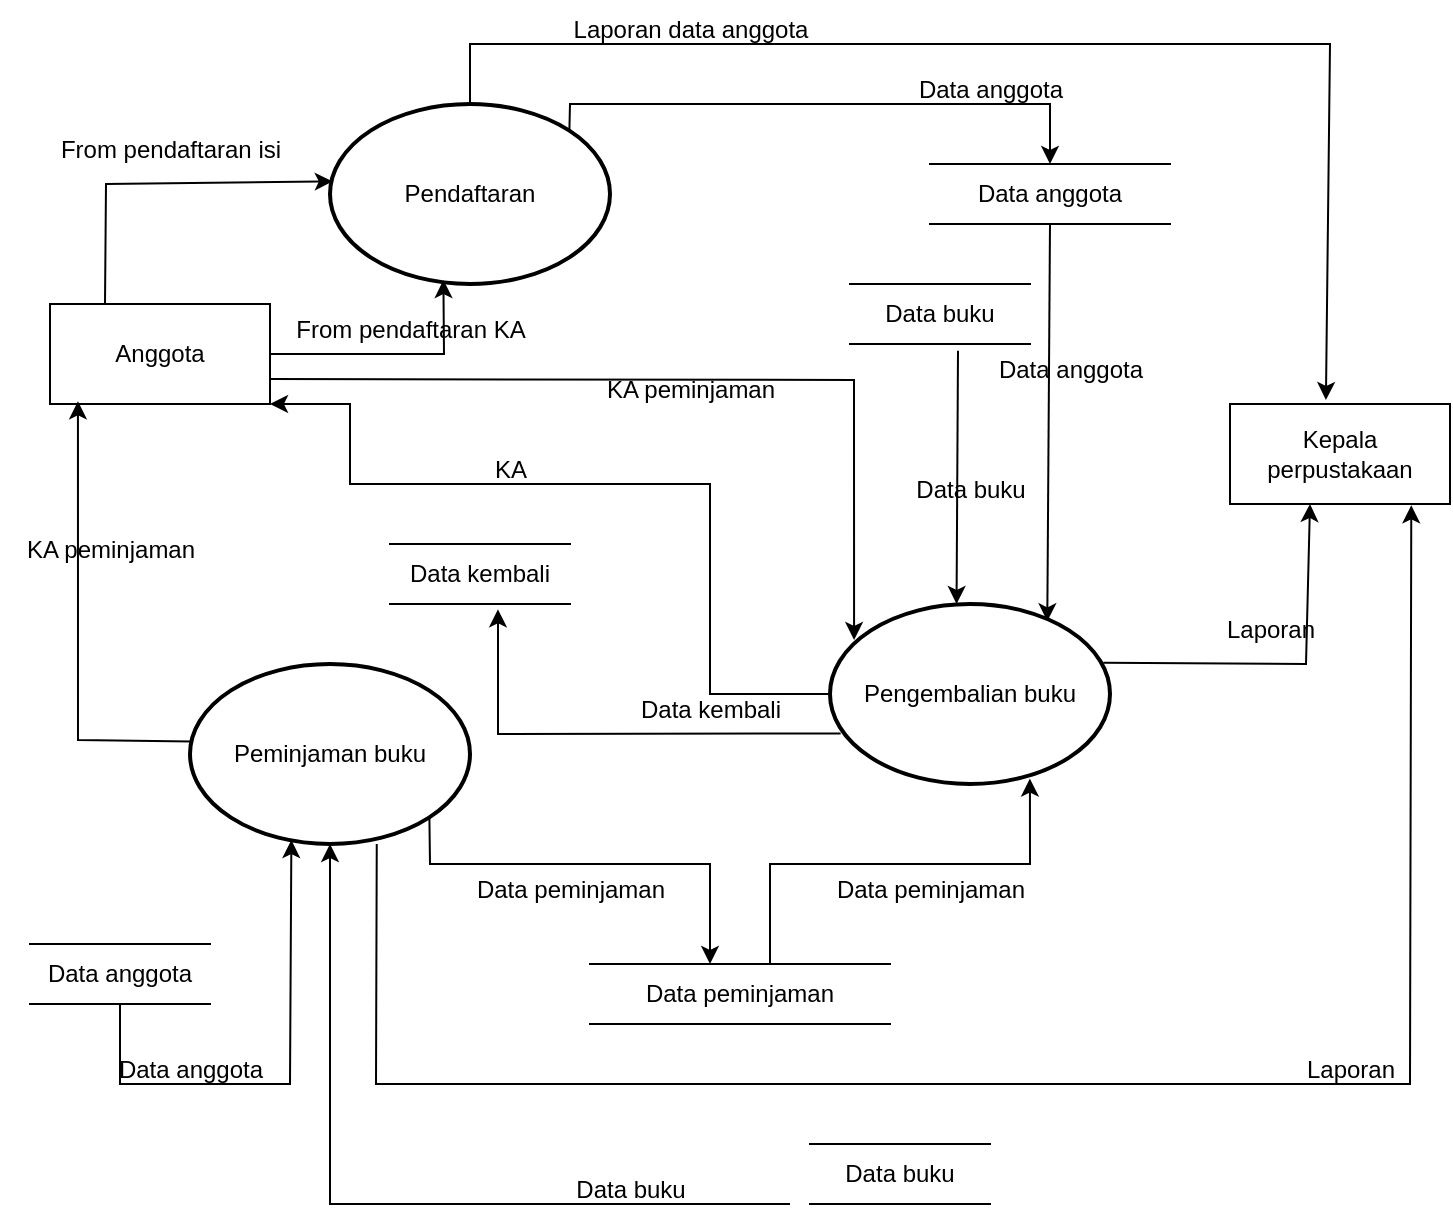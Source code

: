 <mxfile version="26.0.6">
  <diagram name="Page-1" id="UAdkrx9TIMgWsuwq4hcv">
    <mxGraphModel dx="1293" dy="558" grid="1" gridSize="10" guides="1" tooltips="1" connect="1" arrows="1" fold="1" page="1" pageScale="1" pageWidth="850" pageHeight="1100" math="0" shadow="0">
      <root>
        <mxCell id="0" />
        <mxCell id="1" parent="0" />
        <mxCell id="3xEAsTatrb_p_ANQbqJ7-1" value="Pendaftaran" style="strokeWidth=2;html=1;shape=mxgraph.flowchart.start_2;whiteSpace=wrap;" parent="1" vertex="1">
          <mxGeometry x="170" y="60" width="140" height="90" as="geometry" />
        </mxCell>
        <mxCell id="3xEAsTatrb_p_ANQbqJ7-4" value="Anggota" style="rounded=0;whiteSpace=wrap;html=1;" parent="1" vertex="1">
          <mxGeometry x="30" y="160" width="110" height="50" as="geometry" />
        </mxCell>
        <mxCell id="3xEAsTatrb_p_ANQbqJ7-6" value="" style="endArrow=classic;html=1;rounded=0;exitX=0.25;exitY=0;exitDx=0;exitDy=0;entryX=0.01;entryY=0.43;entryDx=0;entryDy=0;entryPerimeter=0;" parent="1" source="3xEAsTatrb_p_ANQbqJ7-4" target="3xEAsTatrb_p_ANQbqJ7-1" edge="1">
          <mxGeometry width="50" height="50" relative="1" as="geometry">
            <mxPoint x="90" y="120" as="sourcePoint" />
            <mxPoint x="180" y="59" as="targetPoint" />
            <Array as="points">
              <mxPoint x="58" y="100" />
            </Array>
          </mxGeometry>
        </mxCell>
        <mxCell id="3xEAsTatrb_p_ANQbqJ7-7" value="" style="endArrow=classic;html=1;rounded=0;exitX=1;exitY=0.5;exitDx=0;exitDy=0;entryX=0.405;entryY=0.978;entryDx=0;entryDy=0;entryPerimeter=0;" parent="1" source="3xEAsTatrb_p_ANQbqJ7-4" target="3xEAsTatrb_p_ANQbqJ7-1" edge="1">
          <mxGeometry width="50" height="50" relative="1" as="geometry">
            <mxPoint x="400" y="260" as="sourcePoint" />
            <mxPoint x="270" y="170" as="targetPoint" />
            <Array as="points">
              <mxPoint x="227" y="185" />
            </Array>
          </mxGeometry>
        </mxCell>
        <mxCell id="3xEAsTatrb_p_ANQbqJ7-8" value="Pengembalian buku" style="strokeWidth=2;html=1;shape=mxgraph.flowchart.start_2;whiteSpace=wrap;" parent="1" vertex="1">
          <mxGeometry x="420" y="310" width="140" height="90" as="geometry" />
        </mxCell>
        <mxCell id="3xEAsTatrb_p_ANQbqJ7-9" value="" style="endArrow=classic;html=1;rounded=0;exitX=1;exitY=0.75;exitDx=0;exitDy=0;entryX=0.086;entryY=0.2;entryDx=0;entryDy=0;entryPerimeter=0;" parent="1" source="3xEAsTatrb_p_ANQbqJ7-4" target="3xEAsTatrb_p_ANQbqJ7-8" edge="1">
          <mxGeometry width="50" height="50" relative="1" as="geometry">
            <mxPoint x="400" y="320" as="sourcePoint" />
            <mxPoint x="450" y="270" as="targetPoint" />
            <Array as="points">
              <mxPoint x="432" y="198" />
            </Array>
          </mxGeometry>
        </mxCell>
        <mxCell id="3xEAsTatrb_p_ANQbqJ7-10" value="" style="endArrow=classic;html=1;rounded=0;exitX=0;exitY=0.5;exitDx=0;exitDy=0;exitPerimeter=0;entryX=1;entryY=1;entryDx=0;entryDy=0;" parent="1" source="3xEAsTatrb_p_ANQbqJ7-8" target="3xEAsTatrb_p_ANQbqJ7-4" edge="1">
          <mxGeometry width="50" height="50" relative="1" as="geometry">
            <mxPoint x="400" y="320" as="sourcePoint" />
            <mxPoint x="450" y="270" as="targetPoint" />
            <Array as="points">
              <mxPoint x="360" y="355" />
              <mxPoint x="360" y="250" />
              <mxPoint x="180" y="250" />
              <mxPoint x="180" y="210" />
            </Array>
          </mxGeometry>
        </mxCell>
        <mxCell id="3xEAsTatrb_p_ANQbqJ7-11" value="" style="endArrow=classic;html=1;rounded=0;exitX=0.038;exitY=0.719;exitDx=0;exitDy=0;exitPerimeter=0;entryX=0.6;entryY=1.089;entryDx=0;entryDy=0;entryPerimeter=0;" parent="1" source="3xEAsTatrb_p_ANQbqJ7-8" target="3xEAsTatrb_p_ANQbqJ7-23" edge="1">
          <mxGeometry width="50" height="50" relative="1" as="geometry">
            <mxPoint x="400" y="320" as="sourcePoint" />
            <mxPoint x="250" y="320" as="targetPoint" />
            <Array as="points">
              <mxPoint x="254" y="375" />
            </Array>
          </mxGeometry>
        </mxCell>
        <mxCell id="3xEAsTatrb_p_ANQbqJ7-12" value="Peminjaman buku" style="strokeWidth=2;html=1;shape=mxgraph.flowchart.start_2;whiteSpace=wrap;" parent="1" vertex="1">
          <mxGeometry x="100" y="340" width="140" height="90" as="geometry" />
        </mxCell>
        <mxCell id="3xEAsTatrb_p_ANQbqJ7-13" value="" style="endArrow=classic;html=1;rounded=0;exitX=0.005;exitY=0.43;exitDx=0;exitDy=0;exitPerimeter=0;entryX=0.127;entryY=0.973;entryDx=0;entryDy=0;entryPerimeter=0;" parent="1" source="3xEAsTatrb_p_ANQbqJ7-12" target="3xEAsTatrb_p_ANQbqJ7-4" edge="1">
          <mxGeometry width="50" height="50" relative="1" as="geometry">
            <mxPoint x="50" y="330" as="sourcePoint" />
            <mxPoint x="100" y="280" as="targetPoint" />
            <Array as="points">
              <mxPoint x="44" y="378" />
            </Array>
          </mxGeometry>
        </mxCell>
        <mxCell id="3xEAsTatrb_p_ANQbqJ7-14" value="" style="endArrow=classic;html=1;rounded=0;entryX=0.452;entryY=0;entryDx=0;entryDy=0;entryPerimeter=0;exitX=0.6;exitY=1.111;exitDx=0;exitDy=0;exitPerimeter=0;" parent="1" source="3xEAsTatrb_p_ANQbqJ7-20" target="3xEAsTatrb_p_ANQbqJ7-8" edge="1">
          <mxGeometry width="50" height="50" relative="1" as="geometry">
            <mxPoint x="483" y="200" as="sourcePoint" />
            <mxPoint x="483" y="50" as="targetPoint" />
          </mxGeometry>
        </mxCell>
        <mxCell id="3xEAsTatrb_p_ANQbqJ7-15" value="" style="endArrow=classic;html=1;rounded=0;entryX=0.776;entryY=0.096;entryDx=0;entryDy=0;entryPerimeter=0;exitX=0.5;exitY=1;exitDx=0;exitDy=0;" parent="1" source="3xEAsTatrb_p_ANQbqJ7-21" target="3xEAsTatrb_p_ANQbqJ7-8" edge="1">
          <mxGeometry width="50" height="50" relative="1" as="geometry">
            <mxPoint x="529" y="140" as="sourcePoint" />
            <mxPoint x="530" y="290" as="targetPoint" />
          </mxGeometry>
        </mxCell>
        <mxCell id="3xEAsTatrb_p_ANQbqJ7-16" value="Kepala perpustakaan" style="rounded=0;whiteSpace=wrap;html=1;" parent="1" vertex="1">
          <mxGeometry x="620" y="210" width="110" height="50" as="geometry" />
        </mxCell>
        <mxCell id="3xEAsTatrb_p_ANQbqJ7-18" value="" style="endArrow=classic;html=1;rounded=0;entryX=0.436;entryY=-0.04;entryDx=0;entryDy=0;entryPerimeter=0;" parent="1" target="3xEAsTatrb_p_ANQbqJ7-16" edge="1">
          <mxGeometry width="50" height="50" relative="1" as="geometry">
            <mxPoint x="240" y="60" as="sourcePoint" />
            <mxPoint x="675" y="180" as="targetPoint" />
            <Array as="points">
              <mxPoint x="240" y="30" />
              <mxPoint x="670" y="30" />
            </Array>
          </mxGeometry>
        </mxCell>
        <mxCell id="3xEAsTatrb_p_ANQbqJ7-20" value="Data buku" style="shape=partialRectangle;whiteSpace=wrap;html=1;left=0;right=0;fillColor=none;" parent="1" vertex="1">
          <mxGeometry x="430" y="150" width="90" height="30" as="geometry" />
        </mxCell>
        <mxCell id="3xEAsTatrb_p_ANQbqJ7-21" value="Data anggota" style="shape=partialRectangle;whiteSpace=wrap;html=1;left=0;right=0;fillColor=none;" parent="1" vertex="1">
          <mxGeometry x="470" y="90" width="120" height="30" as="geometry" />
        </mxCell>
        <mxCell id="3xEAsTatrb_p_ANQbqJ7-23" value="Data kembali" style="shape=partialRectangle;whiteSpace=wrap;html=1;left=0;right=0;fillColor=none;" parent="1" vertex="1">
          <mxGeometry x="200" y="280" width="90" height="30" as="geometry" />
        </mxCell>
        <mxCell id="3xEAsTatrb_p_ANQbqJ7-25" value="Data anggota" style="shape=partialRectangle;whiteSpace=wrap;html=1;left=0;right=0;fillColor=none;" parent="1" vertex="1">
          <mxGeometry x="20" y="480" width="90" height="30" as="geometry" />
        </mxCell>
        <mxCell id="3xEAsTatrb_p_ANQbqJ7-27" value="" style="endArrow=classic;html=1;rounded=0;exitX=0.5;exitY=1;exitDx=0;exitDy=0;entryX=0.362;entryY=0.978;entryDx=0;entryDy=0;entryPerimeter=0;" parent="1" source="3xEAsTatrb_p_ANQbqJ7-25" target="3xEAsTatrb_p_ANQbqJ7-12" edge="1">
          <mxGeometry width="50" height="50" relative="1" as="geometry">
            <mxPoint x="400" y="450" as="sourcePoint" />
            <mxPoint x="450" y="400" as="targetPoint" />
            <Array as="points">
              <mxPoint x="65" y="550" />
              <mxPoint x="150" y="550" />
            </Array>
          </mxGeometry>
        </mxCell>
        <mxCell id="3xEAsTatrb_p_ANQbqJ7-28" value="" style="endArrow=classic;html=1;rounded=0;exitX=0.855;exitY=0.855;exitDx=0;exitDy=0;exitPerimeter=0;" parent="1" source="3xEAsTatrb_p_ANQbqJ7-12" edge="1">
          <mxGeometry width="50" height="50" relative="1" as="geometry">
            <mxPoint x="400" y="450" as="sourcePoint" />
            <mxPoint x="360" y="490" as="targetPoint" />
            <Array as="points">
              <mxPoint x="220" y="440" />
              <mxPoint x="360" y="440" />
            </Array>
          </mxGeometry>
        </mxCell>
        <mxCell id="3xEAsTatrb_p_ANQbqJ7-29" value="" style="endArrow=classic;html=1;rounded=0;entryX=0.714;entryY=0.97;entryDx=0;entryDy=0;entryPerimeter=0;" parent="1" target="3xEAsTatrb_p_ANQbqJ7-8" edge="1">
          <mxGeometry width="50" height="50" relative="1" as="geometry">
            <mxPoint x="390" y="490" as="sourcePoint" />
            <mxPoint x="470" y="470" as="targetPoint" />
            <Array as="points">
              <mxPoint x="390" y="440" />
              <mxPoint x="520" y="440" />
            </Array>
          </mxGeometry>
        </mxCell>
        <mxCell id="3xEAsTatrb_p_ANQbqJ7-30" value="Data peminjaman" style="shape=partialRectangle;whiteSpace=wrap;html=1;left=0;right=0;fillColor=none;" parent="1" vertex="1">
          <mxGeometry x="300" y="490" width="150" height="30" as="geometry" />
        </mxCell>
        <mxCell id="3xEAsTatrb_p_ANQbqJ7-31" value="Data buku" style="shape=partialRectangle;whiteSpace=wrap;html=1;left=0;right=0;fillColor=none;" parent="1" vertex="1">
          <mxGeometry x="410" y="580" width="90" height="30" as="geometry" />
        </mxCell>
        <mxCell id="3xEAsTatrb_p_ANQbqJ7-32" value="" style="endArrow=classic;html=1;rounded=0;entryX=0.5;entryY=1;entryDx=0;entryDy=0;entryPerimeter=0;" parent="1" target="3xEAsTatrb_p_ANQbqJ7-12" edge="1">
          <mxGeometry width="50" height="50" relative="1" as="geometry">
            <mxPoint x="400" y="610" as="sourcePoint" />
            <mxPoint x="240" y="480" as="targetPoint" />
            <Array as="points">
              <mxPoint x="170" y="610" />
            </Array>
          </mxGeometry>
        </mxCell>
        <mxCell id="3xEAsTatrb_p_ANQbqJ7-33" value="" style="endArrow=classic;html=1;rounded=0;exitX=0.976;exitY=0.326;exitDx=0;exitDy=0;exitPerimeter=0;" parent="1" source="3xEAsTatrb_p_ANQbqJ7-8" edge="1">
          <mxGeometry width="50" height="50" relative="1" as="geometry">
            <mxPoint x="400" y="480" as="sourcePoint" />
            <mxPoint x="660" y="260" as="targetPoint" />
            <Array as="points">
              <mxPoint x="658" y="340" />
            </Array>
          </mxGeometry>
        </mxCell>
        <mxCell id="3xEAsTatrb_p_ANQbqJ7-34" value="" style="endArrow=classic;html=1;rounded=0;exitX=0.667;exitY=1;exitDx=0;exitDy=0;exitPerimeter=0;entryX=0.824;entryY=1.013;entryDx=0;entryDy=0;entryPerimeter=0;" parent="1" source="3xEAsTatrb_p_ANQbqJ7-12" target="3xEAsTatrb_p_ANQbqJ7-16" edge="1">
          <mxGeometry width="50" height="50" relative="1" as="geometry">
            <mxPoint x="400" y="480" as="sourcePoint" />
            <mxPoint x="450" y="430" as="targetPoint" />
            <Array as="points">
              <mxPoint x="193" y="550" />
              <mxPoint x="710" y="550" />
            </Array>
          </mxGeometry>
        </mxCell>
        <mxCell id="3xEAsTatrb_p_ANQbqJ7-35" value="Laporan" style="text;html=1;align=center;verticalAlign=middle;resizable=0;points=[];autosize=1;strokeColor=none;fillColor=none;" parent="1" vertex="1">
          <mxGeometry x="645" y="528" width="70" height="30" as="geometry" />
        </mxCell>
        <mxCell id="3xEAsTatrb_p_ANQbqJ7-38" value="Data buku" style="text;html=1;align=center;verticalAlign=middle;resizable=0;points=[];autosize=1;strokeColor=none;fillColor=none;" parent="1" vertex="1">
          <mxGeometry x="280" y="588" width="80" height="30" as="geometry" />
        </mxCell>
        <mxCell id="3xEAsTatrb_p_ANQbqJ7-41" value="Data peminjaman" style="text;html=1;align=center;verticalAlign=middle;resizable=0;points=[];autosize=1;strokeColor=none;fillColor=none;" parent="1" vertex="1">
          <mxGeometry x="230" y="438" width="120" height="30" as="geometry" />
        </mxCell>
        <mxCell id="3xEAsTatrb_p_ANQbqJ7-42" value="Data peminjaman" style="text;html=1;align=center;verticalAlign=middle;resizable=0;points=[];autosize=1;strokeColor=none;fillColor=none;" parent="1" vertex="1">
          <mxGeometry x="410" y="438" width="120" height="30" as="geometry" />
        </mxCell>
        <mxCell id="3xEAsTatrb_p_ANQbqJ7-43" value="Data anggota" style="text;html=1;align=center;verticalAlign=middle;resizable=0;points=[];autosize=1;strokeColor=none;fillColor=none;" parent="1" vertex="1">
          <mxGeometry x="50" y="528" width="100" height="30" as="geometry" />
        </mxCell>
        <mxCell id="3xEAsTatrb_p_ANQbqJ7-44" value="Laporan" style="text;html=1;align=center;verticalAlign=middle;resizable=0;points=[];autosize=1;strokeColor=none;fillColor=none;" parent="1" vertex="1">
          <mxGeometry x="605" y="308" width="70" height="30" as="geometry" />
        </mxCell>
        <mxCell id="3xEAsTatrb_p_ANQbqJ7-45" value="Laporan data anggota" style="text;html=1;align=center;verticalAlign=middle;resizable=0;points=[];autosize=1;strokeColor=none;fillColor=none;" parent="1" vertex="1">
          <mxGeometry x="280" y="8" width="140" height="30" as="geometry" />
        </mxCell>
        <mxCell id="3xEAsTatrb_p_ANQbqJ7-46" value="From pendaftaran isi" style="text;html=1;align=center;verticalAlign=middle;resizable=0;points=[];autosize=1;strokeColor=none;fillColor=none;" parent="1" vertex="1">
          <mxGeometry x="25" y="68" width="130" height="30" as="geometry" />
        </mxCell>
        <mxCell id="3xEAsTatrb_p_ANQbqJ7-48" value="" style="endArrow=classic;html=1;rounded=0;exitX=0.855;exitY=0.145;exitDx=0;exitDy=0;exitPerimeter=0;entryX=0.5;entryY=0;entryDx=0;entryDy=0;" parent="1" source="3xEAsTatrb_p_ANQbqJ7-1" target="3xEAsTatrb_p_ANQbqJ7-21" edge="1">
          <mxGeometry width="50" height="50" relative="1" as="geometry">
            <mxPoint x="390" y="98" as="sourcePoint" />
            <mxPoint x="440" y="48" as="targetPoint" />
            <Array as="points">
              <mxPoint x="290" y="60" />
              <mxPoint x="530" y="60" />
            </Array>
          </mxGeometry>
        </mxCell>
        <mxCell id="3xEAsTatrb_p_ANQbqJ7-49" value="Data anggota" style="text;html=1;align=center;verticalAlign=middle;resizable=0;points=[];autosize=1;strokeColor=none;fillColor=none;" parent="1" vertex="1">
          <mxGeometry x="450" y="38" width="100" height="30" as="geometry" />
        </mxCell>
        <mxCell id="3xEAsTatrb_p_ANQbqJ7-50" value="Data kembali" style="text;html=1;align=center;verticalAlign=middle;resizable=0;points=[];autosize=1;strokeColor=none;fillColor=none;" parent="1" vertex="1">
          <mxGeometry x="315" y="348" width="90" height="30" as="geometry" />
        </mxCell>
        <mxCell id="3xEAsTatrb_p_ANQbqJ7-51" value="Data buku" style="text;html=1;align=center;verticalAlign=middle;resizable=0;points=[];autosize=1;strokeColor=none;fillColor=none;" parent="1" vertex="1">
          <mxGeometry x="450" y="238" width="80" height="30" as="geometry" />
        </mxCell>
        <mxCell id="3xEAsTatrb_p_ANQbqJ7-52" value="Data anggota" style="text;html=1;align=center;verticalAlign=middle;resizable=0;points=[];autosize=1;strokeColor=none;fillColor=none;" parent="1" vertex="1">
          <mxGeometry x="490" y="178" width="100" height="30" as="geometry" />
        </mxCell>
        <mxCell id="3xEAsTatrb_p_ANQbqJ7-53" value="From pendaftaran KA" style="text;html=1;align=center;verticalAlign=middle;resizable=0;points=[];autosize=1;strokeColor=none;fillColor=none;" parent="1" vertex="1">
          <mxGeometry x="140" y="158" width="140" height="30" as="geometry" />
        </mxCell>
        <mxCell id="3xEAsTatrb_p_ANQbqJ7-54" value="KA" style="text;html=1;align=center;verticalAlign=middle;resizable=0;points=[];autosize=1;strokeColor=none;fillColor=none;" parent="1" vertex="1">
          <mxGeometry x="240" y="228" width="40" height="30" as="geometry" />
        </mxCell>
        <mxCell id="3xEAsTatrb_p_ANQbqJ7-55" value="KA peminjaman" style="text;html=1;align=center;verticalAlign=middle;resizable=0;points=[];autosize=1;strokeColor=none;fillColor=none;" parent="1" vertex="1">
          <mxGeometry x="295" y="188" width="110" height="30" as="geometry" />
        </mxCell>
        <mxCell id="3xEAsTatrb_p_ANQbqJ7-58" value="KA peminjaman" style="text;html=1;align=center;verticalAlign=middle;resizable=0;points=[];autosize=1;strokeColor=none;fillColor=none;" parent="1" vertex="1">
          <mxGeometry x="5" y="268" width="110" height="30" as="geometry" />
        </mxCell>
      </root>
    </mxGraphModel>
  </diagram>
</mxfile>
